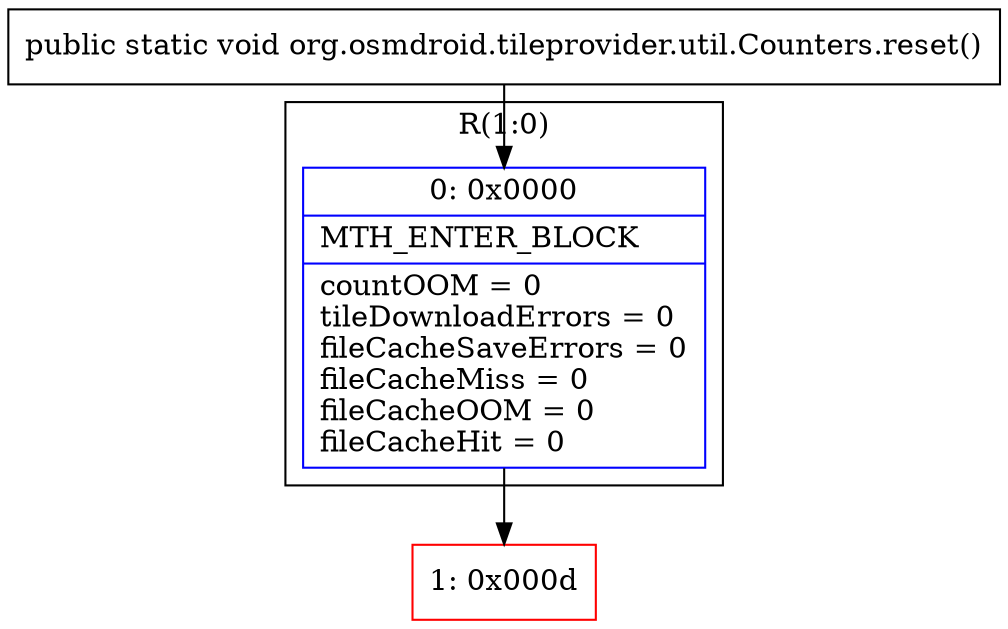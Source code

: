 digraph "CFG fororg.osmdroid.tileprovider.util.Counters.reset()V" {
subgraph cluster_Region_1134255824 {
label = "R(1:0)";
node [shape=record,color=blue];
Node_0 [shape=record,label="{0\:\ 0x0000|MTH_ENTER_BLOCK\l|countOOM = 0\ltileDownloadErrors = 0\lfileCacheSaveErrors = 0\lfileCacheMiss = 0\lfileCacheOOM = 0\lfileCacheHit = 0\l}"];
}
Node_1 [shape=record,color=red,label="{1\:\ 0x000d}"];
MethodNode[shape=record,label="{public static void org.osmdroid.tileprovider.util.Counters.reset() }"];
MethodNode -> Node_0;
Node_0 -> Node_1;
}


